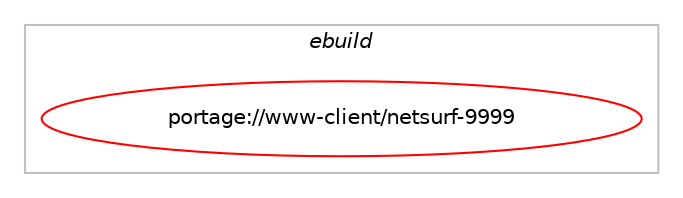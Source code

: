 digraph prolog {

# *************
# Graph options
# *************

newrank=true;
concentrate=true;
compound=true;
graph [rankdir=LR,fontname=Helvetica,fontsize=10,ranksep=1.5];#, ranksep=2.5, nodesep=0.2];
edge  [arrowhead=vee];
node  [fontname=Helvetica,fontsize=10];

# **********
# The ebuild
# **********

subgraph cluster_leftcol {
color=gray;
label=<<i>ebuild</i>>;
id [label="portage://www-client/netsurf-9999", color=red, width=4, href="../www-client/netsurf-9999.svg"];
}

# ****************
# The dependencies
# ****************

subgraph cluster_midcol {
color=gray;
label=<<i>dependencies</i>>;
subgraph cluster_compile {
fillcolor="#eeeeee";
style=filled;
label=<<i>compile</i>>;
# *** BEGIN UNKNOWN DEPENDENCY TYPE (TODO) ***
# id -> equal(use_conditional_group(positive,bmp,portage://www-client/netsurf-9999,[package_dependency(portage://www-client/netsurf-9999,install,no,media-libs,libnsbmp,none,[,,],[],[])]))
# *** END UNKNOWN DEPENDENCY TYPE (TODO) ***

# *** BEGIN UNKNOWN DEPENDENCY TYPE (TODO) ***
# id -> equal(use_conditional_group(positive,fbcon,portage://www-client/netsurf-9999,[package_dependency(portage://www-client/netsurf-9999,install,no,dev-libs,libnsfb,none,[,,],[],[]),use_conditional_group(positive,truetype,portage://www-client/netsurf-9999,[package_dependency(portage://www-client/netsurf-9999,install,no,media-fonts,dejavu,none,[,,],[],[]),package_dependency(portage://www-client/netsurf-9999,install,no,media-libs,freetype,none,[,,],[],[])])]))
# *** END UNKNOWN DEPENDENCY TYPE (TODO) ***

# *** BEGIN UNKNOWN DEPENDENCY TYPE (TODO) ***
# id -> equal(use_conditional_group(positive,gif,portage://www-client/netsurf-9999,[package_dependency(portage://www-client/netsurf-9999,install,no,media-libs,libnsgif,greaterequal,[9999,,,9999],[],[])]))
# *** END UNKNOWN DEPENDENCY TYPE (TODO) ***

# *** BEGIN UNKNOWN DEPENDENCY TYPE (TODO) ***
# id -> equal(use_conditional_group(positive,gtk,portage://www-client/netsurf-9999,[package_dependency(portage://www-client/netsurf-9999,install,no,dev-libs,glib,none,[,,],[slot(2)],[]),package_dependency(portage://www-client/netsurf-9999,install,no,x11-libs,gtk+,none,[,,],[slot(3)],[])]))
# *** END UNKNOWN DEPENDENCY TYPE (TODO) ***

# *** BEGIN UNKNOWN DEPENDENCY TYPE (TODO) ***
# id -> equal(use_conditional_group(positive,javascript,portage://www-client/netsurf-9999,[package_dependency(portage://www-client/netsurf-9999,install,no,dev-libs,nsgenbind,none,[,,],[],[]),package_dependency(portage://www-client/netsurf-9999,install,no,dev-lang,duktape,none,[,,],any_same_slot,[])]))
# *** END UNKNOWN DEPENDENCY TYPE (TODO) ***

# *** BEGIN UNKNOWN DEPENDENCY TYPE (TODO) ***
# id -> equal(use_conditional_group(positive,jpeg,portage://www-client/netsurf-9999,[package_dependency(portage://www-client/netsurf-9999,install,no,media-libs,libjpeg-turbo,none,[,,],any_same_slot,[])]))
# *** END UNKNOWN DEPENDENCY TYPE (TODO) ***

# *** BEGIN UNKNOWN DEPENDENCY TYPE (TODO) ***
# id -> equal(use_conditional_group(positive,png,portage://www-client/netsurf-9999,[package_dependency(portage://www-client/netsurf-9999,install,no,media-libs,libpng,none,[,,],[slot(0),equal],[])]))
# *** END UNKNOWN DEPENDENCY TYPE (TODO) ***

# *** BEGIN UNKNOWN DEPENDENCY TYPE (TODO) ***
# id -> equal(use_conditional_group(positive,psl,portage://www-client/netsurf-9999,[package_dependency(portage://www-client/netsurf-9999,install,no,media-libs,libnspsl,none,[,,],[],[])]))
# *** END UNKNOWN DEPENDENCY TYPE (TODO) ***

# *** BEGIN UNKNOWN DEPENDENCY TYPE (TODO) ***
# id -> equal(use_conditional_group(positive,rosprite,portage://www-client/netsurf-9999,[package_dependency(portage://www-client/netsurf-9999,install,no,media-libs,librosprite,none,[,,],[],[])]))
# *** END UNKNOWN DEPENDENCY TYPE (TODO) ***

# *** BEGIN UNKNOWN DEPENDENCY TYPE (TODO) ***
# id -> equal(use_conditional_group(positive,svg,portage://www-client/netsurf-9999,[use_conditional_group(positive,svgtiny,portage://www-client/netsurf-9999,[package_dependency(portage://www-client/netsurf-9999,install,no,media-libs,libsvgtiny,none,[,,],[],[])]),use_conditional_group(negative,svgtiny,portage://www-client/netsurf-9999,[package_dependency(portage://www-client/netsurf-9999,install,no,gnome-base,librsvg,none,[,,],[slot(2)],[])])]))
# *** END UNKNOWN DEPENDENCY TYPE (TODO) ***

# *** BEGIN UNKNOWN DEPENDENCY TYPE (TODO) ***
# id -> equal(use_conditional_group(positive,webp,portage://www-client/netsurf-9999,[package_dependency(portage://www-client/netsurf-9999,install,no,media-libs,libwebp,none,[,,],[],[])]))
# *** END UNKNOWN DEPENDENCY TYPE (TODO) ***

# *** BEGIN UNKNOWN DEPENDENCY TYPE (TODO) ***
# id -> equal(package_dependency(portage://www-client/netsurf-9999,install,no,dev-libs,libcss,greaterequal,[9999,,,9999],[],[]))
# *** END UNKNOWN DEPENDENCY TYPE (TODO) ***

# *** BEGIN UNKNOWN DEPENDENCY TYPE (TODO) ***
# id -> equal(package_dependency(portage://www-client/netsurf-9999,install,no,dev-libs,libnsutils,greaterequal,[9999,,,9999],[],[]))
# *** END UNKNOWN DEPENDENCY TYPE (TODO) ***

# *** BEGIN UNKNOWN DEPENDENCY TYPE (TODO) ***
# id -> equal(package_dependency(portage://www-client/netsurf-9999,install,no,dev-libs,libutf8proc,none,[,,],[],[]))
# *** END UNKNOWN DEPENDENCY TYPE (TODO) ***

# *** BEGIN UNKNOWN DEPENDENCY TYPE (TODO) ***
# id -> equal(package_dependency(portage://www-client/netsurf-9999,install,no,dev-libs,libxml2,none,[,,],[slot(2)],[]))
# *** END UNKNOWN DEPENDENCY TYPE (TODO) ***

# *** BEGIN UNKNOWN DEPENDENCY TYPE (TODO) ***
# id -> equal(package_dependency(portage://www-client/netsurf-9999,install,no,dev-libs,openssl,none,[,,],any_same_slot,[]))
# *** END UNKNOWN DEPENDENCY TYPE (TODO) ***

# *** BEGIN UNKNOWN DEPENDENCY TYPE (TODO) ***
# id -> equal(package_dependency(portage://www-client/netsurf-9999,install,no,net-libs,libdom,greaterequal,[9999,,,9999],[],[]))
# *** END UNKNOWN DEPENDENCY TYPE (TODO) ***

# *** BEGIN UNKNOWN DEPENDENCY TYPE (TODO) ***
# id -> equal(package_dependency(portage://www-client/netsurf-9999,install,no,net-libs,libhubbub,none,[,,],[],[]))
# *** END UNKNOWN DEPENDENCY TYPE (TODO) ***

# *** BEGIN UNKNOWN DEPENDENCY TYPE (TODO) ***
# id -> equal(package_dependency(portage://www-client/netsurf-9999,install,no,net-misc,curl,none,[,,],[],[]))
# *** END UNKNOWN DEPENDENCY TYPE (TODO) ***

}
subgraph cluster_compileandrun {
fillcolor="#eeeeee";
style=filled;
label=<<i>compile and run</i>>;
}
subgraph cluster_run {
fillcolor="#eeeeee";
style=filled;
label=<<i>run</i>>;
# *** BEGIN UNKNOWN DEPENDENCY TYPE (TODO) ***
# id -> equal(use_conditional_group(positive,bmp,portage://www-client/netsurf-9999,[package_dependency(portage://www-client/netsurf-9999,run,no,media-libs,libnsbmp,none,[,,],[],[])]))
# *** END UNKNOWN DEPENDENCY TYPE (TODO) ***

# *** BEGIN UNKNOWN DEPENDENCY TYPE (TODO) ***
# id -> equal(use_conditional_group(positive,fbcon,portage://www-client/netsurf-9999,[package_dependency(portage://www-client/netsurf-9999,run,no,dev-libs,libnsfb,none,[,,],[],[]),use_conditional_group(positive,truetype,portage://www-client/netsurf-9999,[package_dependency(portage://www-client/netsurf-9999,run,no,media-fonts,dejavu,none,[,,],[],[]),package_dependency(portage://www-client/netsurf-9999,run,no,media-libs,freetype,none,[,,],[],[])])]))
# *** END UNKNOWN DEPENDENCY TYPE (TODO) ***

# *** BEGIN UNKNOWN DEPENDENCY TYPE (TODO) ***
# id -> equal(use_conditional_group(positive,gif,portage://www-client/netsurf-9999,[package_dependency(portage://www-client/netsurf-9999,run,no,media-libs,libnsgif,greaterequal,[9999,,,9999],[],[])]))
# *** END UNKNOWN DEPENDENCY TYPE (TODO) ***

# *** BEGIN UNKNOWN DEPENDENCY TYPE (TODO) ***
# id -> equal(use_conditional_group(positive,gtk,portage://www-client/netsurf-9999,[package_dependency(portage://www-client/netsurf-9999,run,no,dev-libs,glib,none,[,,],[slot(2)],[]),package_dependency(portage://www-client/netsurf-9999,run,no,x11-libs,gtk+,none,[,,],[slot(3)],[])]))
# *** END UNKNOWN DEPENDENCY TYPE (TODO) ***

# *** BEGIN UNKNOWN DEPENDENCY TYPE (TODO) ***
# id -> equal(use_conditional_group(positive,javascript,portage://www-client/netsurf-9999,[package_dependency(portage://www-client/netsurf-9999,run,no,dev-libs,nsgenbind,none,[,,],[],[]),package_dependency(portage://www-client/netsurf-9999,run,no,dev-lang,duktape,none,[,,],any_same_slot,[])]))
# *** END UNKNOWN DEPENDENCY TYPE (TODO) ***

# *** BEGIN UNKNOWN DEPENDENCY TYPE (TODO) ***
# id -> equal(use_conditional_group(positive,jpeg,portage://www-client/netsurf-9999,[package_dependency(portage://www-client/netsurf-9999,run,no,media-libs,libjpeg-turbo,none,[,,],any_same_slot,[])]))
# *** END UNKNOWN DEPENDENCY TYPE (TODO) ***

# *** BEGIN UNKNOWN DEPENDENCY TYPE (TODO) ***
# id -> equal(use_conditional_group(positive,png,portage://www-client/netsurf-9999,[package_dependency(portage://www-client/netsurf-9999,run,no,media-libs,libpng,none,[,,],[slot(0),equal],[])]))
# *** END UNKNOWN DEPENDENCY TYPE (TODO) ***

# *** BEGIN UNKNOWN DEPENDENCY TYPE (TODO) ***
# id -> equal(use_conditional_group(positive,psl,portage://www-client/netsurf-9999,[package_dependency(portage://www-client/netsurf-9999,run,no,media-libs,libnspsl,none,[,,],[],[])]))
# *** END UNKNOWN DEPENDENCY TYPE (TODO) ***

# *** BEGIN UNKNOWN DEPENDENCY TYPE (TODO) ***
# id -> equal(use_conditional_group(positive,rosprite,portage://www-client/netsurf-9999,[package_dependency(portage://www-client/netsurf-9999,run,no,media-libs,librosprite,none,[,,],[],[])]))
# *** END UNKNOWN DEPENDENCY TYPE (TODO) ***

# *** BEGIN UNKNOWN DEPENDENCY TYPE (TODO) ***
# id -> equal(use_conditional_group(positive,svg,portage://www-client/netsurf-9999,[use_conditional_group(positive,svgtiny,portage://www-client/netsurf-9999,[package_dependency(portage://www-client/netsurf-9999,run,no,media-libs,libsvgtiny,none,[,,],[],[])]),use_conditional_group(negative,svgtiny,portage://www-client/netsurf-9999,[package_dependency(portage://www-client/netsurf-9999,run,no,gnome-base,librsvg,none,[,,],[slot(2)],[])])]))
# *** END UNKNOWN DEPENDENCY TYPE (TODO) ***

# *** BEGIN UNKNOWN DEPENDENCY TYPE (TODO) ***
# id -> equal(use_conditional_group(positive,webp,portage://www-client/netsurf-9999,[package_dependency(portage://www-client/netsurf-9999,run,no,media-libs,libwebp,none,[,,],[],[])]))
# *** END UNKNOWN DEPENDENCY TYPE (TODO) ***

# *** BEGIN UNKNOWN DEPENDENCY TYPE (TODO) ***
# id -> equal(package_dependency(portage://www-client/netsurf-9999,run,no,dev-libs,libcss,greaterequal,[9999,,,9999],[],[]))
# *** END UNKNOWN DEPENDENCY TYPE (TODO) ***

# *** BEGIN UNKNOWN DEPENDENCY TYPE (TODO) ***
# id -> equal(package_dependency(portage://www-client/netsurf-9999,run,no,dev-libs,libnsutils,greaterequal,[9999,,,9999],[],[]))
# *** END UNKNOWN DEPENDENCY TYPE (TODO) ***

# *** BEGIN UNKNOWN DEPENDENCY TYPE (TODO) ***
# id -> equal(package_dependency(portage://www-client/netsurf-9999,run,no,dev-libs,libutf8proc,none,[,,],[],[]))
# *** END UNKNOWN DEPENDENCY TYPE (TODO) ***

# *** BEGIN UNKNOWN DEPENDENCY TYPE (TODO) ***
# id -> equal(package_dependency(portage://www-client/netsurf-9999,run,no,dev-libs,libxml2,none,[,,],[slot(2)],[]))
# *** END UNKNOWN DEPENDENCY TYPE (TODO) ***

# *** BEGIN UNKNOWN DEPENDENCY TYPE (TODO) ***
# id -> equal(package_dependency(portage://www-client/netsurf-9999,run,no,dev-libs,openssl,none,[,,],any_same_slot,[]))
# *** END UNKNOWN DEPENDENCY TYPE (TODO) ***

# *** BEGIN UNKNOWN DEPENDENCY TYPE (TODO) ***
# id -> equal(package_dependency(portage://www-client/netsurf-9999,run,no,net-libs,libdom,greaterequal,[9999,,,9999],[],[]))
# *** END UNKNOWN DEPENDENCY TYPE (TODO) ***

# *** BEGIN UNKNOWN DEPENDENCY TYPE (TODO) ***
# id -> equal(package_dependency(portage://www-client/netsurf-9999,run,no,net-libs,libhubbub,none,[,,],[],[]))
# *** END UNKNOWN DEPENDENCY TYPE (TODO) ***

# *** BEGIN UNKNOWN DEPENDENCY TYPE (TODO) ***
# id -> equal(package_dependency(portage://www-client/netsurf-9999,run,no,net-misc,curl,none,[,,],[],[]))
# *** END UNKNOWN DEPENDENCY TYPE (TODO) ***

}
}

# **************
# The candidates
# **************

subgraph cluster_choices {
rank=same;
color=gray;
label=<<i>candidates</i>>;

}

}
